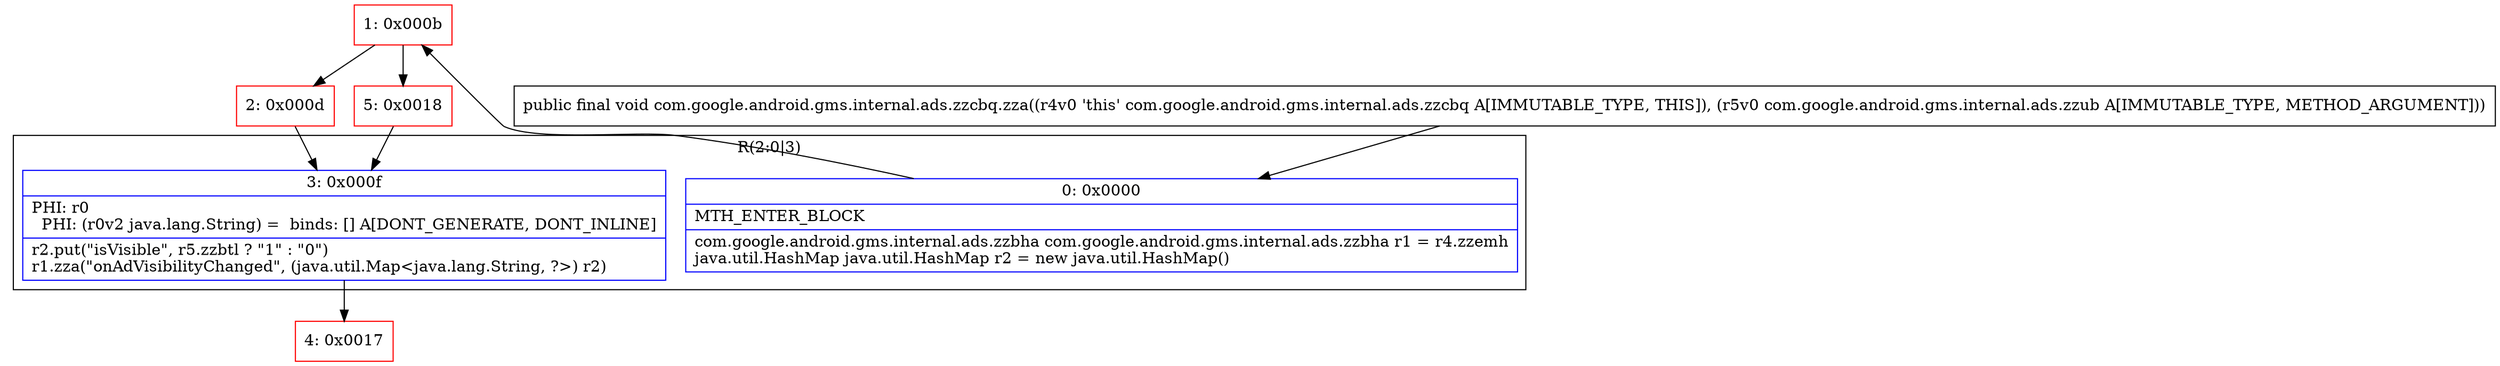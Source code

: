 digraph "CFG forcom.google.android.gms.internal.ads.zzcbq.zza(Lcom\/google\/android\/gms\/internal\/ads\/zzub;)V" {
subgraph cluster_Region_722283769 {
label = "R(2:0|3)";
node [shape=record,color=blue];
Node_0 [shape=record,label="{0\:\ 0x0000|MTH_ENTER_BLOCK\l|com.google.android.gms.internal.ads.zzbha com.google.android.gms.internal.ads.zzbha r1 = r4.zzemh\ljava.util.HashMap java.util.HashMap r2 = new java.util.HashMap()\l}"];
Node_3 [shape=record,label="{3\:\ 0x000f|PHI: r0 \l  PHI: (r0v2 java.lang.String) =  binds: [] A[DONT_GENERATE, DONT_INLINE]\l|r2.put(\"isVisible\", r5.zzbtl ? \"1\" : \"0\")\lr1.zza(\"onAdVisibilityChanged\", (java.util.Map\<java.lang.String, ?\>) r2)\l}"];
}
Node_1 [shape=record,color=red,label="{1\:\ 0x000b}"];
Node_2 [shape=record,color=red,label="{2\:\ 0x000d}"];
Node_4 [shape=record,color=red,label="{4\:\ 0x0017}"];
Node_5 [shape=record,color=red,label="{5\:\ 0x0018}"];
MethodNode[shape=record,label="{public final void com.google.android.gms.internal.ads.zzcbq.zza((r4v0 'this' com.google.android.gms.internal.ads.zzcbq A[IMMUTABLE_TYPE, THIS]), (r5v0 com.google.android.gms.internal.ads.zzub A[IMMUTABLE_TYPE, METHOD_ARGUMENT])) }"];
MethodNode -> Node_0;
Node_0 -> Node_1;
Node_3 -> Node_4;
Node_1 -> Node_2;
Node_1 -> Node_5;
Node_2 -> Node_3;
Node_5 -> Node_3;
}

